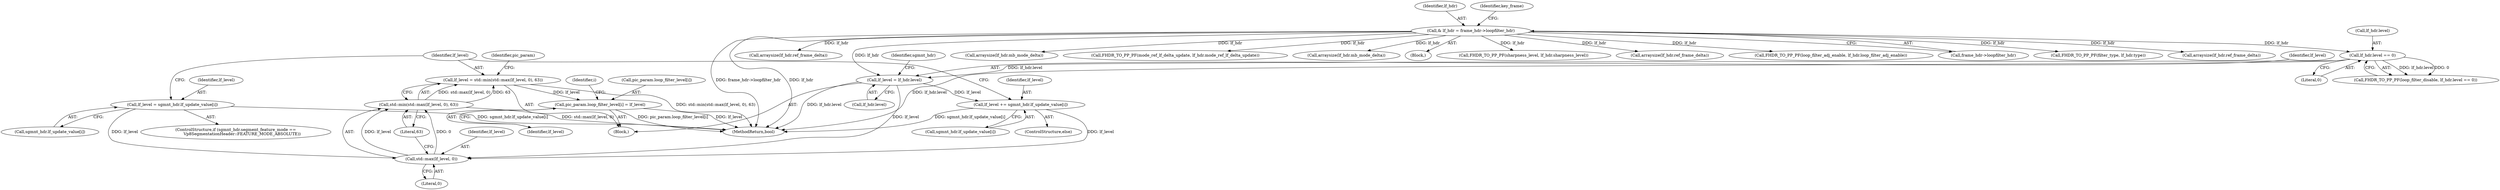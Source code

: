 digraph "0_Chrome_70340ce072cee8a0bdcddb5f312d32567b2269f6_12@array" {
"1000534" [label="(Call,pic_param.loop_filter_level[i] = lf_level)"];
"1000527" [label="(Call,lf_level = std::min(std::max(lf_level, 0), 63))"];
"1000529" [label="(Call,std::min(std::max(lf_level, 0), 63))"];
"1000530" [label="(Call,std::max(lf_level, 0))"];
"1000512" [label="(Call,lf_level = sgmnt_hdr.lf_update_value[i])"];
"1000496" [label="(Call,lf_level = lf_hdr.level)"];
"1000396" [label="(Call,& lf_hdr = frame_hdr->loopfilter_hdr)"];
"1000464" [label="(Call,lf_hdr.level == 0)"];
"1000520" [label="(Call,lf_level += sgmnt_hdr.lf_update_value[i])"];
"1000493" [label="(Identifier,i)"];
"1000520" [label="(Call,lf_level += sgmnt_hdr.lf_update_value[i])"];
"1000465" [label="(Call,lf_hdr.level)"];
"1000529" [label="(Call,std::min(std::max(lf_level, 0), 63))"];
"1000532" [label="(Literal,0)"];
"1000496" [label="(Call,lf_level = lf_hdr.level)"];
"1000464" [label="(Call,lf_hdr.level == 0)"];
"1000535" [label="(Call,pic_param.loop_filter_level[i])"];
"1000544" [label="(Call,arraysize(lf_hdr.ref_frame_delta))"];
"1000788" [label="(MethodReturn,bool)"];
"1000513" [label="(Identifier,lf_level)"];
"1000514" [label="(Call,sgmnt_hdr.lf_update_value[i])"];
"1000534" [label="(Call,pic_param.loop_filter_level[i] = lf_level)"];
"1000503" [label="(Identifier,sgmnt_hdr)"];
"1000521" [label="(Identifier,lf_level)"];
"1000537" [label="(Identifier,pic_param)"];
"1000567" [label="(Call,arraysize(lf_hdr.mb_mode_delta))"];
"1000531" [label="(Identifier,lf_level)"];
"1000442" [label="(Call,FHDR_TO_PP_PF(mode_ref_lf_delta_update, lf_hdr.mode_ref_lf_delta_update))"];
"1000554" [label="(Call,arraysize(lf_hdr.mb_mode_delta))"];
"1000397" [label="(Identifier,lf_hdr)"];
"1000402" [label="(Identifier,key_frame)"];
"1000468" [label="(Literal,0)"];
"1000498" [label="(Call,lf_hdr.level)"];
"1000106" [label="(Block,)"];
"1000528" [label="(Identifier,lf_level)"];
"1000432" [label="(Call,FHDR_TO_PP_PF(sharpness_level, lf_hdr.sharpness_level))"];
"1000579" [label="(Call,arraysize(lf_hdr.ref_frame_delta))"];
"1000494" [label="(Block,)"];
"1000522" [label="(Call,sgmnt_hdr.lf_update_value[i])"];
"1000519" [label="(ControlStructure,else)"];
"1000437" [label="(Call,FHDR_TO_PP_PF(loop_filter_adj_enable, lf_hdr.loop_filter_adj_enable))"];
"1000497" [label="(Identifier,lf_level)"];
"1000530" [label="(Call,std::max(lf_level, 0))"];
"1000396" [label="(Call,& lf_hdr = frame_hdr->loopfilter_hdr)"];
"1000398" [label="(Call,frame_hdr->loopfilter_hdr)"];
"1000427" [label="(Call,FHDR_TO_PP_PF(filter_type, lf_hdr.type))"];
"1000506" [label="(ControlStructure,if (sgmnt_hdr.segment_feature_mode ==\n          Vp8SegmentationHeader::FEATURE_MODE_ABSOLUTE))"];
"1000563" [label="(Call,arraysize(lf_hdr.ref_frame_delta))"];
"1000462" [label="(Call,FHDR_TO_PP_PF(loop_filter_disable, lf_hdr.level == 0))"];
"1000540" [label="(Identifier,lf_level)"];
"1000512" [label="(Call,lf_level = sgmnt_hdr.lf_update_value[i])"];
"1000527" [label="(Call,lf_level = std::min(std::max(lf_level, 0), 63))"];
"1000533" [label="(Literal,63)"];
"1000534" -> "1000494"  [label="AST: "];
"1000534" -> "1000540"  [label="CFG: "];
"1000535" -> "1000534"  [label="AST: "];
"1000540" -> "1000534"  [label="AST: "];
"1000493" -> "1000534"  [label="CFG: "];
"1000534" -> "1000788"  [label="DDG: lf_level"];
"1000534" -> "1000788"  [label="DDG: pic_param.loop_filter_level[i]"];
"1000527" -> "1000534"  [label="DDG: lf_level"];
"1000527" -> "1000494"  [label="AST: "];
"1000527" -> "1000529"  [label="CFG: "];
"1000528" -> "1000527"  [label="AST: "];
"1000529" -> "1000527"  [label="AST: "];
"1000537" -> "1000527"  [label="CFG: "];
"1000527" -> "1000788"  [label="DDG: std::min(std::max(lf_level, 0), 63)"];
"1000529" -> "1000527"  [label="DDG: std::max(lf_level, 0)"];
"1000529" -> "1000527"  [label="DDG: 63"];
"1000529" -> "1000533"  [label="CFG: "];
"1000530" -> "1000529"  [label="AST: "];
"1000533" -> "1000529"  [label="AST: "];
"1000529" -> "1000788"  [label="DDG: std::max(lf_level, 0)"];
"1000530" -> "1000529"  [label="DDG: lf_level"];
"1000530" -> "1000529"  [label="DDG: 0"];
"1000530" -> "1000532"  [label="CFG: "];
"1000531" -> "1000530"  [label="AST: "];
"1000532" -> "1000530"  [label="AST: "];
"1000533" -> "1000530"  [label="CFG: "];
"1000512" -> "1000530"  [label="DDG: lf_level"];
"1000496" -> "1000530"  [label="DDG: lf_level"];
"1000520" -> "1000530"  [label="DDG: lf_level"];
"1000512" -> "1000506"  [label="AST: "];
"1000512" -> "1000514"  [label="CFG: "];
"1000513" -> "1000512"  [label="AST: "];
"1000514" -> "1000512"  [label="AST: "];
"1000528" -> "1000512"  [label="CFG: "];
"1000512" -> "1000788"  [label="DDG: sgmnt_hdr.lf_update_value[i]"];
"1000496" -> "1000494"  [label="AST: "];
"1000496" -> "1000498"  [label="CFG: "];
"1000497" -> "1000496"  [label="AST: "];
"1000498" -> "1000496"  [label="AST: "];
"1000503" -> "1000496"  [label="CFG: "];
"1000496" -> "1000788"  [label="DDG: lf_hdr.level"];
"1000396" -> "1000496"  [label="DDG: lf_hdr"];
"1000464" -> "1000496"  [label="DDG: lf_hdr.level"];
"1000496" -> "1000520"  [label="DDG: lf_level"];
"1000396" -> "1000106"  [label="AST: "];
"1000396" -> "1000398"  [label="CFG: "];
"1000397" -> "1000396"  [label="AST: "];
"1000398" -> "1000396"  [label="AST: "];
"1000402" -> "1000396"  [label="CFG: "];
"1000396" -> "1000788"  [label="DDG: lf_hdr"];
"1000396" -> "1000788"  [label="DDG: frame_hdr->loopfilter_hdr"];
"1000396" -> "1000427"  [label="DDG: lf_hdr"];
"1000396" -> "1000432"  [label="DDG: lf_hdr"];
"1000396" -> "1000437"  [label="DDG: lf_hdr"];
"1000396" -> "1000442"  [label="DDG: lf_hdr"];
"1000396" -> "1000464"  [label="DDG: lf_hdr"];
"1000396" -> "1000544"  [label="DDG: lf_hdr"];
"1000396" -> "1000554"  [label="DDG: lf_hdr"];
"1000396" -> "1000563"  [label="DDG: lf_hdr"];
"1000396" -> "1000567"  [label="DDG: lf_hdr"];
"1000396" -> "1000579"  [label="DDG: lf_hdr"];
"1000464" -> "1000462"  [label="AST: "];
"1000464" -> "1000468"  [label="CFG: "];
"1000465" -> "1000464"  [label="AST: "];
"1000468" -> "1000464"  [label="AST: "];
"1000462" -> "1000464"  [label="CFG: "];
"1000464" -> "1000788"  [label="DDG: lf_hdr.level"];
"1000464" -> "1000462"  [label="DDG: lf_hdr.level"];
"1000464" -> "1000462"  [label="DDG: 0"];
"1000520" -> "1000519"  [label="AST: "];
"1000520" -> "1000522"  [label="CFG: "];
"1000521" -> "1000520"  [label="AST: "];
"1000522" -> "1000520"  [label="AST: "];
"1000528" -> "1000520"  [label="CFG: "];
"1000520" -> "1000788"  [label="DDG: sgmnt_hdr.lf_update_value[i]"];
}
